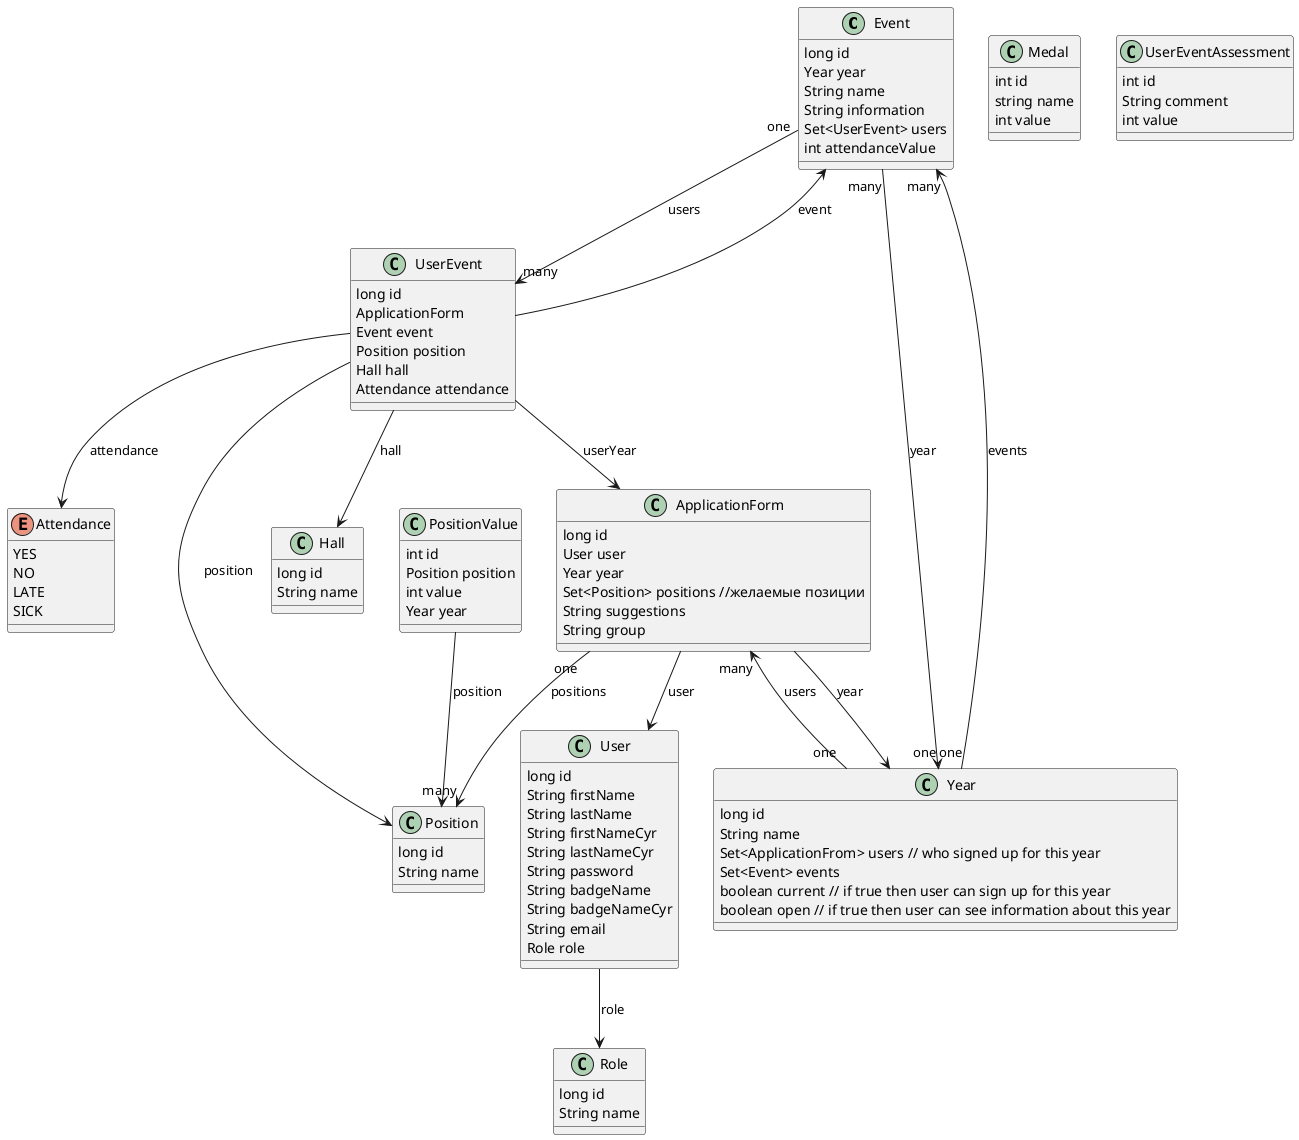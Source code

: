 
@startuml

class Event {
    long id
    Year year
    String name
    String information
    Set<UserEvent> users
    int attendanceValue
}

class Hall {
    long id
    String name
}

class Position {
    long id
    String name
}

class Role {
    long id
    String name
}

class User {
    long id
    String firstName
    String lastName
    String firstNameCyr
    String lastNameCyr
    String password
    String badgeName
    String badgeNameCyr
    String email
    Role role
}

class UserEvent {
    long id
    ApplicationForm
    Event event
    Position position
    Hall hall
    Attendance attendance
}

enum Attendance {
    YES
    NO
    LATE
    SICK
}

class ApplicationForm {
    long id
    User user
    Year year
    Set<Position> positions //желаемые позиции
    String suggestions
    String group
}

class Year {
    long id
    String name
    Set<ApplicationFrom> users // who signed up for this year
    Set<Event> events
    boolean current // if true then user can sign up for this year
    boolean open // if true then user can see information about this year
}

class Medal {
    int id
    string name
    int value
}

class PositionValue {
    int id
    Position position
    int value
    Year year
}

class UserEventAssessment {
    int id
    String comment
    int value
}

User --> Role : role
ApplicationForm "one" --> "many" Position : positions
ApplicationForm --> User : user
Year "one" --> "many" ApplicationForm : users
Year "one" --> "many" Event : events


ApplicationForm --> Year : year

UserEvent --> ApplicationForm : userYear
UserEvent --> Hall : hall
UserEvent --> Position : position
UserEvent --> Event : event
UserEvent --> Attendance : attendance

PositionValue --> Position : position

Event "one" --> "many" UserEvent : users
Event "many" --> "one" Year : year


@enduml